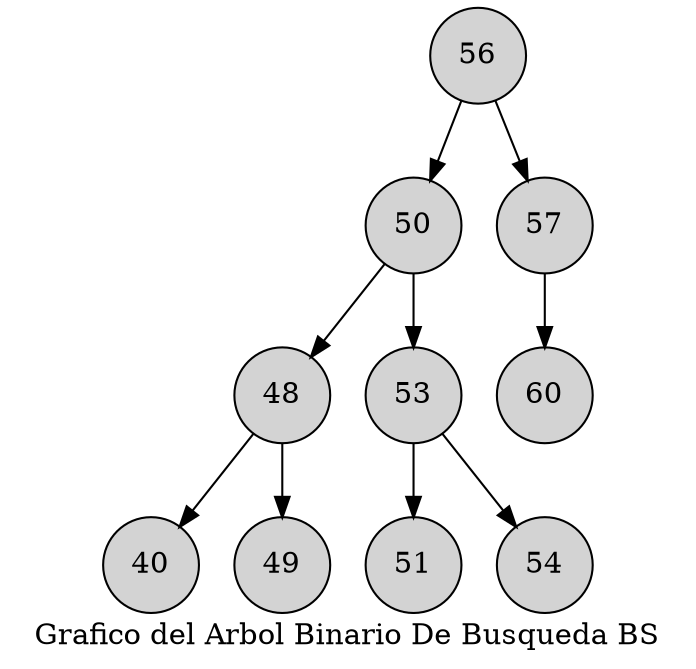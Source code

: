 digraph D{
node [shape=circle style=filled ] 
label= " Grafico del Arbol Binario De Busqueda BS " 
56
56 -> 50
50 -> 48
48 -> 40
48 -> 49
50 -> 53
53 -> 51
53 -> 54
56 -> 57
57 -> 60

}